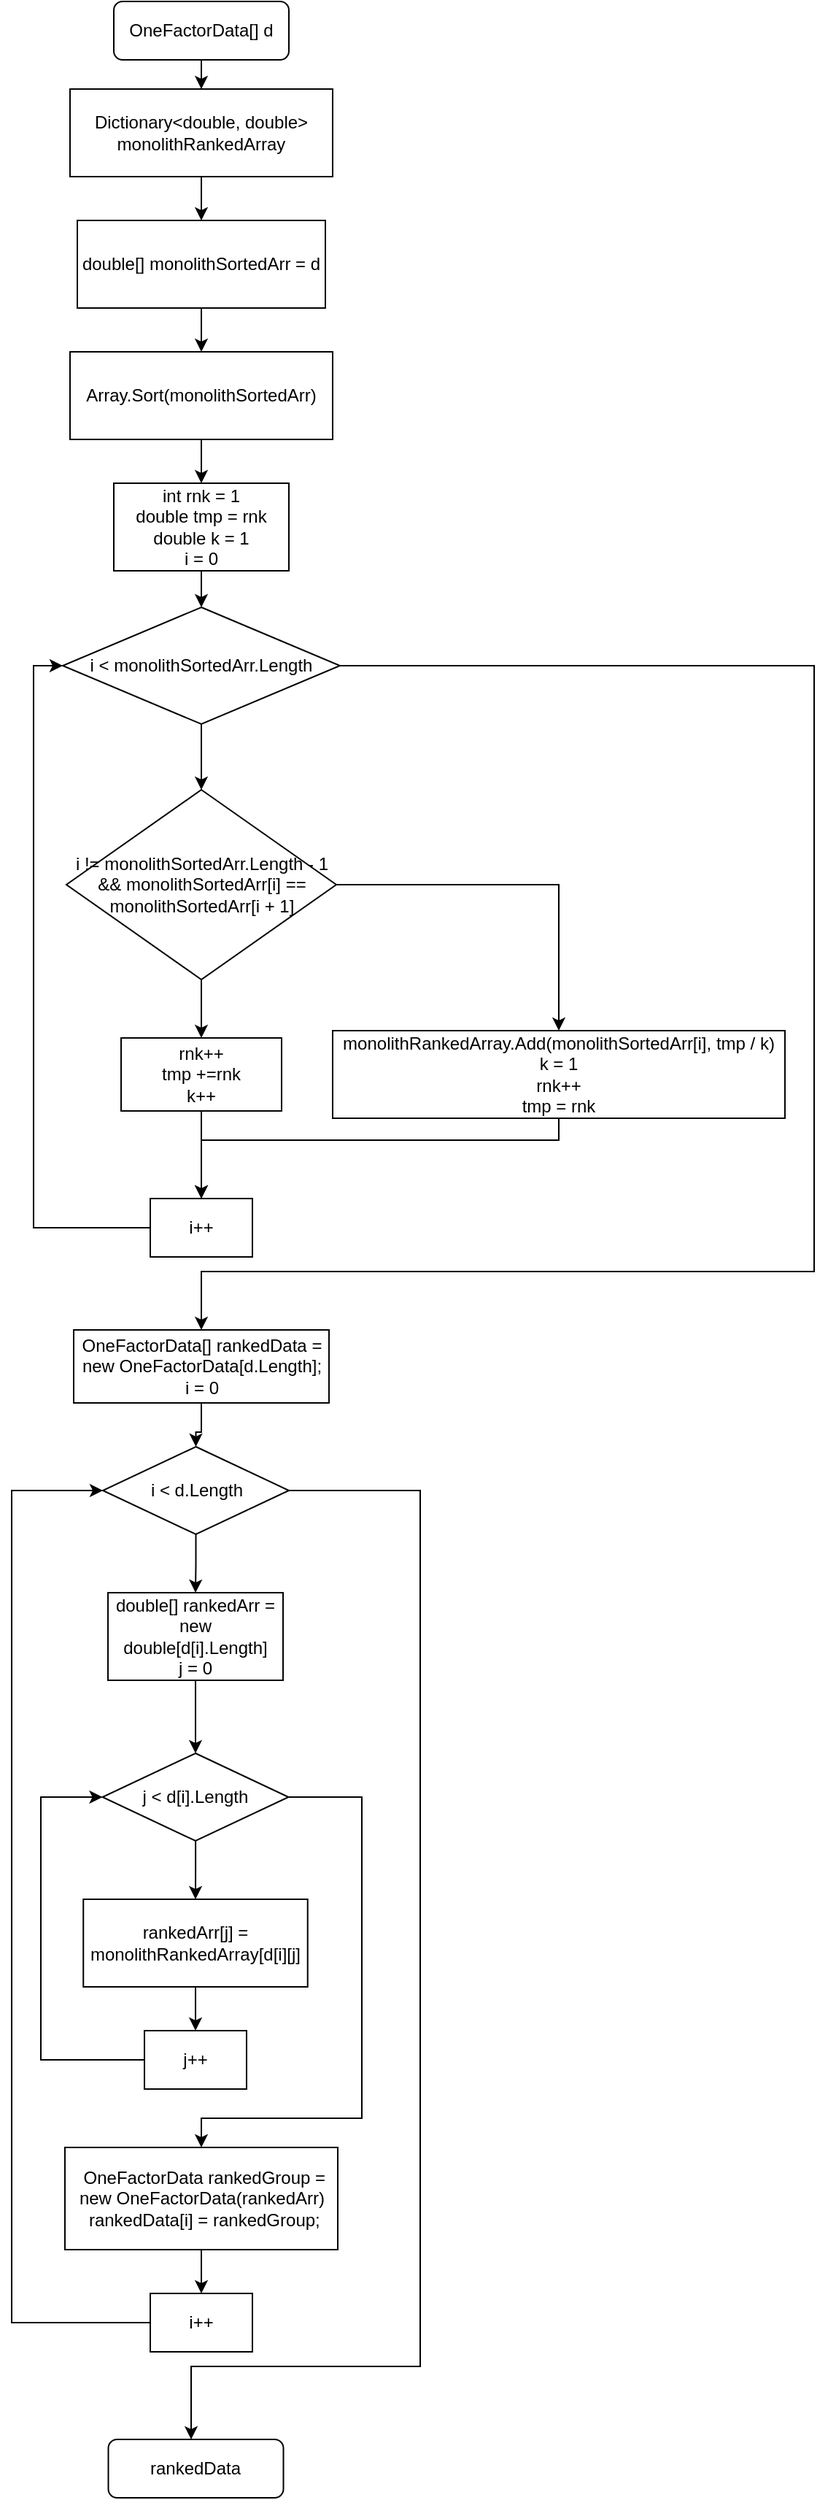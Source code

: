 <mxfile version="24.0.7" type="device">
  <diagram id="C5RBs43oDa-KdzZeNtuy" name="Page-1">
    <mxGraphModel dx="1434" dy="780" grid="1" gridSize="10" guides="1" tooltips="1" connect="1" arrows="1" fold="1" page="1" pageScale="1" pageWidth="827" pageHeight="1169" math="0" shadow="0">
      <root>
        <mxCell id="WIyWlLk6GJQsqaUBKTNV-0" />
        <mxCell id="WIyWlLk6GJQsqaUBKTNV-1" parent="WIyWlLk6GJQsqaUBKTNV-0" />
        <mxCell id="Gig1Gn8hlASIXGQ-HCuH-5" style="edgeStyle=orthogonalEdgeStyle;rounded=0;orthogonalLoop=1;jettySize=auto;html=1;" edge="1" parent="WIyWlLk6GJQsqaUBKTNV-1" source="WIyWlLk6GJQsqaUBKTNV-3" target="Gig1Gn8hlASIXGQ-HCuH-0">
          <mxGeometry relative="1" as="geometry" />
        </mxCell>
        <mxCell id="WIyWlLk6GJQsqaUBKTNV-3" value="OneFactorData[] d" style="rounded=1;whiteSpace=wrap;html=1;fontSize=12;glass=0;strokeWidth=1;shadow=0;" parent="WIyWlLk6GJQsqaUBKTNV-1" vertex="1">
          <mxGeometry x="160" y="90" width="120" height="40" as="geometry" />
        </mxCell>
        <mxCell id="Gig1Gn8hlASIXGQ-HCuH-2" style="edgeStyle=orthogonalEdgeStyle;rounded=0;orthogonalLoop=1;jettySize=auto;html=1;" edge="1" parent="WIyWlLk6GJQsqaUBKTNV-1" source="Gig1Gn8hlASIXGQ-HCuH-0" target="Gig1Gn8hlASIXGQ-HCuH-1">
          <mxGeometry relative="1" as="geometry" />
        </mxCell>
        <mxCell id="Gig1Gn8hlASIXGQ-HCuH-0" value="Dictionary&amp;lt;double, double&amp;gt; monolithRankedArray" style="rounded=0;whiteSpace=wrap;html=1;" vertex="1" parent="WIyWlLk6GJQsqaUBKTNV-1">
          <mxGeometry x="130" y="150" width="180" height="60" as="geometry" />
        </mxCell>
        <mxCell id="Gig1Gn8hlASIXGQ-HCuH-4" value="" style="edgeStyle=orthogonalEdgeStyle;rounded=0;orthogonalLoop=1;jettySize=auto;html=1;" edge="1" parent="WIyWlLk6GJQsqaUBKTNV-1" source="Gig1Gn8hlASIXGQ-HCuH-1" target="Gig1Gn8hlASIXGQ-HCuH-3">
          <mxGeometry relative="1" as="geometry" />
        </mxCell>
        <mxCell id="Gig1Gn8hlASIXGQ-HCuH-1" value="double[] monolithSortedArr = d" style="rounded=0;whiteSpace=wrap;html=1;" vertex="1" parent="WIyWlLk6GJQsqaUBKTNV-1">
          <mxGeometry x="135" y="240" width="170" height="60" as="geometry" />
        </mxCell>
        <mxCell id="Gig1Gn8hlASIXGQ-HCuH-7" style="edgeStyle=orthogonalEdgeStyle;rounded=0;orthogonalLoop=1;jettySize=auto;html=1;entryX=0.5;entryY=0;entryDx=0;entryDy=0;" edge="1" parent="WIyWlLk6GJQsqaUBKTNV-1" source="Gig1Gn8hlASIXGQ-HCuH-3" target="Gig1Gn8hlASIXGQ-HCuH-6">
          <mxGeometry relative="1" as="geometry" />
        </mxCell>
        <mxCell id="Gig1Gn8hlASIXGQ-HCuH-3" value="Array.Sort(monolithSortedArr)" style="whiteSpace=wrap;html=1;rounded=0;" vertex="1" parent="WIyWlLk6GJQsqaUBKTNV-1">
          <mxGeometry x="130" y="330" width="180" height="60" as="geometry" />
        </mxCell>
        <mxCell id="Gig1Gn8hlASIXGQ-HCuH-21" style="edgeStyle=orthogonalEdgeStyle;rounded=0;orthogonalLoop=1;jettySize=auto;html=1;" edge="1" parent="WIyWlLk6GJQsqaUBKTNV-1" source="Gig1Gn8hlASIXGQ-HCuH-6" target="Gig1Gn8hlASIXGQ-HCuH-8">
          <mxGeometry relative="1" as="geometry" />
        </mxCell>
        <mxCell id="Gig1Gn8hlASIXGQ-HCuH-6" value="&lt;div&gt;int rnk = 1&lt;/div&gt;&lt;div&gt;double tmp = rnk&lt;/div&gt;&lt;div&gt;double k = 1&lt;/div&gt;&lt;div&gt;i = 0&lt;/div&gt;" style="rounded=0;whiteSpace=wrap;html=1;" vertex="1" parent="WIyWlLk6GJQsqaUBKTNV-1">
          <mxGeometry x="160" y="420" width="120" height="60" as="geometry" />
        </mxCell>
        <mxCell id="Gig1Gn8hlASIXGQ-HCuH-11" style="edgeStyle=orthogonalEdgeStyle;rounded=0;orthogonalLoop=1;jettySize=auto;html=1;" edge="1" parent="WIyWlLk6GJQsqaUBKTNV-1" source="Gig1Gn8hlASIXGQ-HCuH-8" target="Gig1Gn8hlASIXGQ-HCuH-10">
          <mxGeometry relative="1" as="geometry" />
        </mxCell>
        <mxCell id="Gig1Gn8hlASIXGQ-HCuH-24" style="edgeStyle=orthogonalEdgeStyle;rounded=0;orthogonalLoop=1;jettySize=auto;html=1;" edge="1" parent="WIyWlLk6GJQsqaUBKTNV-1" source="Gig1Gn8hlASIXGQ-HCuH-8" target="Gig1Gn8hlASIXGQ-HCuH-23">
          <mxGeometry relative="1" as="geometry">
            <Array as="points">
              <mxPoint x="640" y="545" />
              <mxPoint x="640" y="960" />
              <mxPoint x="220" y="960" />
            </Array>
          </mxGeometry>
        </mxCell>
        <mxCell id="Gig1Gn8hlASIXGQ-HCuH-8" value="i &amp;lt; monolithSortedArr.Length" style="rhombus;whiteSpace=wrap;html=1;" vertex="1" parent="WIyWlLk6GJQsqaUBKTNV-1">
          <mxGeometry x="125" y="505" width="190" height="80" as="geometry" />
        </mxCell>
        <mxCell id="Gig1Gn8hlASIXGQ-HCuH-22" style="edgeStyle=orthogonalEdgeStyle;rounded=0;orthogonalLoop=1;jettySize=auto;html=1;entryX=0;entryY=0.5;entryDx=0;entryDy=0;" edge="1" parent="WIyWlLk6GJQsqaUBKTNV-1" source="Gig1Gn8hlASIXGQ-HCuH-9" target="Gig1Gn8hlASIXGQ-HCuH-8">
          <mxGeometry relative="1" as="geometry">
            <Array as="points">
              <mxPoint x="105" y="930" />
              <mxPoint x="105" y="545" />
            </Array>
          </mxGeometry>
        </mxCell>
        <mxCell id="Gig1Gn8hlASIXGQ-HCuH-9" value="i++" style="rounded=0;whiteSpace=wrap;html=1;" vertex="1" parent="WIyWlLk6GJQsqaUBKTNV-1">
          <mxGeometry x="185" y="910" width="70" height="40" as="geometry" />
        </mxCell>
        <mxCell id="Gig1Gn8hlASIXGQ-HCuH-13" style="edgeStyle=orthogonalEdgeStyle;rounded=0;orthogonalLoop=1;jettySize=auto;html=1;" edge="1" parent="WIyWlLk6GJQsqaUBKTNV-1" source="Gig1Gn8hlASIXGQ-HCuH-10" target="Gig1Gn8hlASIXGQ-HCuH-12">
          <mxGeometry relative="1" as="geometry" />
        </mxCell>
        <mxCell id="Gig1Gn8hlASIXGQ-HCuH-15" style="edgeStyle=orthogonalEdgeStyle;rounded=0;orthogonalLoop=1;jettySize=auto;html=1;" edge="1" parent="WIyWlLk6GJQsqaUBKTNV-1" source="Gig1Gn8hlASIXGQ-HCuH-10" target="Gig1Gn8hlASIXGQ-HCuH-14">
          <mxGeometry relative="1" as="geometry">
            <Array as="points">
              <mxPoint x="465" y="695" />
            </Array>
          </mxGeometry>
        </mxCell>
        <mxCell id="Gig1Gn8hlASIXGQ-HCuH-10" value="i != monolithSortedArr.Length - 1 &amp;amp;&amp;amp; monolithSortedArr[i] == monolithSortedArr[i + 1]" style="rhombus;whiteSpace=wrap;html=1;" vertex="1" parent="WIyWlLk6GJQsqaUBKTNV-1">
          <mxGeometry x="127.5" y="630" width="185" height="130" as="geometry" />
        </mxCell>
        <mxCell id="Gig1Gn8hlASIXGQ-HCuH-16" style="edgeStyle=orthogonalEdgeStyle;rounded=0;orthogonalLoop=1;jettySize=auto;html=1;entryX=0.5;entryY=0;entryDx=0;entryDy=0;" edge="1" parent="WIyWlLk6GJQsqaUBKTNV-1" source="Gig1Gn8hlASIXGQ-HCuH-12" target="Gig1Gn8hlASIXGQ-HCuH-9">
          <mxGeometry relative="1" as="geometry" />
        </mxCell>
        <mxCell id="Gig1Gn8hlASIXGQ-HCuH-12" value="rnk++&lt;div&gt;tmp +=rnk&lt;/div&gt;&lt;div&gt;k++&lt;/div&gt;" style="rounded=0;whiteSpace=wrap;html=1;" vertex="1" parent="WIyWlLk6GJQsqaUBKTNV-1">
          <mxGeometry x="165" y="800" width="110" height="50" as="geometry" />
        </mxCell>
        <mxCell id="Gig1Gn8hlASIXGQ-HCuH-20" style="edgeStyle=orthogonalEdgeStyle;rounded=0;orthogonalLoop=1;jettySize=auto;html=1;entryX=0.5;entryY=0;entryDx=0;entryDy=0;" edge="1" parent="WIyWlLk6GJQsqaUBKTNV-1" source="Gig1Gn8hlASIXGQ-HCuH-14" target="Gig1Gn8hlASIXGQ-HCuH-9">
          <mxGeometry relative="1" as="geometry">
            <Array as="points">
              <mxPoint x="465" y="870" />
              <mxPoint x="220" y="870" />
            </Array>
          </mxGeometry>
        </mxCell>
        <mxCell id="Gig1Gn8hlASIXGQ-HCuH-14" value="monolithRankedArray.Add(monolithSortedArr[i], tmp / k)&lt;div&gt;k = 1&lt;/div&gt;&lt;div&gt;rnk++&lt;/div&gt;&lt;div&gt;tmp = rnk&lt;/div&gt;" style="rounded=0;whiteSpace=wrap;html=1;" vertex="1" parent="WIyWlLk6GJQsqaUBKTNV-1">
          <mxGeometry x="310" y="795" width="310" height="60" as="geometry" />
        </mxCell>
        <mxCell id="Gig1Gn8hlASIXGQ-HCuH-26" style="edgeStyle=orthogonalEdgeStyle;rounded=0;orthogonalLoop=1;jettySize=auto;html=1;" edge="1" parent="WIyWlLk6GJQsqaUBKTNV-1" source="Gig1Gn8hlASIXGQ-HCuH-23" target="Gig1Gn8hlASIXGQ-HCuH-25">
          <mxGeometry relative="1" as="geometry" />
        </mxCell>
        <mxCell id="Gig1Gn8hlASIXGQ-HCuH-23" value="&lt;div&gt;OneFactorData[] rankedData = new OneFactorData[d.Length];&lt;br&gt;&lt;/div&gt;i = 0" style="rounded=0;whiteSpace=wrap;html=1;" vertex="1" parent="WIyWlLk6GJQsqaUBKTNV-1">
          <mxGeometry x="132.5" y="1000" width="175" height="50" as="geometry" />
        </mxCell>
        <mxCell id="Gig1Gn8hlASIXGQ-HCuH-29" style="edgeStyle=orthogonalEdgeStyle;rounded=0;orthogonalLoop=1;jettySize=auto;html=1;" edge="1" parent="WIyWlLk6GJQsqaUBKTNV-1" source="Gig1Gn8hlASIXGQ-HCuH-25" target="Gig1Gn8hlASIXGQ-HCuH-28">
          <mxGeometry relative="1" as="geometry" />
        </mxCell>
        <mxCell id="Gig1Gn8hlASIXGQ-HCuH-46" style="edgeStyle=orthogonalEdgeStyle;rounded=0;orthogonalLoop=1;jettySize=auto;html=1;" edge="1" parent="WIyWlLk6GJQsqaUBKTNV-1" source="Gig1Gn8hlASIXGQ-HCuH-25" target="Gig1Gn8hlASIXGQ-HCuH-45">
          <mxGeometry relative="1" as="geometry">
            <Array as="points">
              <mxPoint x="370" y="1110" />
              <mxPoint x="370" y="1710" />
              <mxPoint x="213" y="1710" />
            </Array>
          </mxGeometry>
        </mxCell>
        <mxCell id="Gig1Gn8hlASIXGQ-HCuH-25" value="i &amp;lt; d.Length" style="rhombus;whiteSpace=wrap;html=1;" vertex="1" parent="WIyWlLk6GJQsqaUBKTNV-1">
          <mxGeometry x="152.5" y="1080" width="127.5" height="60" as="geometry" />
        </mxCell>
        <mxCell id="Gig1Gn8hlASIXGQ-HCuH-44" style="edgeStyle=orthogonalEdgeStyle;rounded=0;orthogonalLoop=1;jettySize=auto;html=1;entryX=0;entryY=0.5;entryDx=0;entryDy=0;" edge="1" parent="WIyWlLk6GJQsqaUBKTNV-1" source="Gig1Gn8hlASIXGQ-HCuH-27" target="Gig1Gn8hlASIXGQ-HCuH-25">
          <mxGeometry relative="1" as="geometry">
            <Array as="points">
              <mxPoint x="90" y="1680" />
              <mxPoint x="90" y="1110" />
            </Array>
          </mxGeometry>
        </mxCell>
        <mxCell id="Gig1Gn8hlASIXGQ-HCuH-27" value="i++" style="rounded=0;whiteSpace=wrap;html=1;" vertex="1" parent="WIyWlLk6GJQsqaUBKTNV-1">
          <mxGeometry x="185" y="1660" width="70" height="40" as="geometry" />
        </mxCell>
        <mxCell id="Gig1Gn8hlASIXGQ-HCuH-32" style="edgeStyle=orthogonalEdgeStyle;rounded=0;orthogonalLoop=1;jettySize=auto;html=1;entryX=0.5;entryY=0;entryDx=0;entryDy=0;" edge="1" parent="WIyWlLk6GJQsqaUBKTNV-1" source="Gig1Gn8hlASIXGQ-HCuH-28" target="Gig1Gn8hlASIXGQ-HCuH-31">
          <mxGeometry relative="1" as="geometry" />
        </mxCell>
        <mxCell id="Gig1Gn8hlASIXGQ-HCuH-28" value="double[] rankedArr = new double[d[i].Length]&lt;div&gt;j = 0&lt;/div&gt;" style="rounded=0;whiteSpace=wrap;html=1;" vertex="1" parent="WIyWlLk6GJQsqaUBKTNV-1">
          <mxGeometry x="156" y="1180" width="120" height="60" as="geometry" />
        </mxCell>
        <mxCell id="Gig1Gn8hlASIXGQ-HCuH-36" style="edgeStyle=orthogonalEdgeStyle;rounded=0;orthogonalLoop=1;jettySize=auto;html=1;entryX=0.5;entryY=0;entryDx=0;entryDy=0;" edge="1" parent="WIyWlLk6GJQsqaUBKTNV-1" source="Gig1Gn8hlASIXGQ-HCuH-31" target="Gig1Gn8hlASIXGQ-HCuH-34">
          <mxGeometry relative="1" as="geometry" />
        </mxCell>
        <mxCell id="Gig1Gn8hlASIXGQ-HCuH-42" style="edgeStyle=orthogonalEdgeStyle;rounded=0;orthogonalLoop=1;jettySize=auto;html=1;" edge="1" parent="WIyWlLk6GJQsqaUBKTNV-1" source="Gig1Gn8hlASIXGQ-HCuH-31" target="Gig1Gn8hlASIXGQ-HCuH-41">
          <mxGeometry relative="1" as="geometry">
            <Array as="points">
              <mxPoint x="330" y="1320" />
              <mxPoint x="330" y="1540" />
              <mxPoint x="220" y="1540" />
            </Array>
          </mxGeometry>
        </mxCell>
        <mxCell id="Gig1Gn8hlASIXGQ-HCuH-31" value="j &amp;lt; d[i].Length" style="rhombus;whiteSpace=wrap;html=1;" vertex="1" parent="WIyWlLk6GJQsqaUBKTNV-1">
          <mxGeometry x="152.25" y="1290" width="127.5" height="60" as="geometry" />
        </mxCell>
        <mxCell id="Gig1Gn8hlASIXGQ-HCuH-38" style="edgeStyle=orthogonalEdgeStyle;rounded=0;orthogonalLoop=1;jettySize=auto;html=1;entryX=0;entryY=0.5;entryDx=0;entryDy=0;" edge="1" parent="WIyWlLk6GJQsqaUBKTNV-1" source="Gig1Gn8hlASIXGQ-HCuH-33" target="Gig1Gn8hlASIXGQ-HCuH-31">
          <mxGeometry relative="1" as="geometry">
            <Array as="points">
              <mxPoint x="110" y="1500" />
              <mxPoint x="110" y="1320" />
            </Array>
          </mxGeometry>
        </mxCell>
        <mxCell id="Gig1Gn8hlASIXGQ-HCuH-33" value="j++" style="rounded=0;whiteSpace=wrap;html=1;" vertex="1" parent="WIyWlLk6GJQsqaUBKTNV-1">
          <mxGeometry x="180.99" y="1480" width="70" height="40" as="geometry" />
        </mxCell>
        <mxCell id="Gig1Gn8hlASIXGQ-HCuH-37" style="edgeStyle=orthogonalEdgeStyle;rounded=0;orthogonalLoop=1;jettySize=auto;html=1;" edge="1" parent="WIyWlLk6GJQsqaUBKTNV-1" source="Gig1Gn8hlASIXGQ-HCuH-34" target="Gig1Gn8hlASIXGQ-HCuH-33">
          <mxGeometry relative="1" as="geometry" />
        </mxCell>
        <mxCell id="Gig1Gn8hlASIXGQ-HCuH-34" value="rankedArr[j] = monolithRankedArray[d[i][j]" style="rounded=0;whiteSpace=wrap;html=1;" vertex="1" parent="WIyWlLk6GJQsqaUBKTNV-1">
          <mxGeometry x="139.12" y="1390" width="153.75" height="60" as="geometry" />
        </mxCell>
        <mxCell id="Gig1Gn8hlASIXGQ-HCuH-43" style="edgeStyle=orthogonalEdgeStyle;rounded=0;orthogonalLoop=1;jettySize=auto;html=1;" edge="1" parent="WIyWlLk6GJQsqaUBKTNV-1" source="Gig1Gn8hlASIXGQ-HCuH-41" target="Gig1Gn8hlASIXGQ-HCuH-27">
          <mxGeometry relative="1" as="geometry" />
        </mxCell>
        <mxCell id="Gig1Gn8hlASIXGQ-HCuH-41" value="&lt;div&gt;&amp;nbsp;OneFactorData rankedGroup = new OneFactorData(rankedArr)&lt;/div&gt;&lt;div&gt;&amp;nbsp;rankedData[i] = rankedGroup;&lt;/div&gt;" style="rounded=0;whiteSpace=wrap;html=1;" vertex="1" parent="WIyWlLk6GJQsqaUBKTNV-1">
          <mxGeometry x="126.5" y="1560" width="187" height="70" as="geometry" />
        </mxCell>
        <mxCell id="Gig1Gn8hlASIXGQ-HCuH-45" value="rankedData" style="rounded=1;whiteSpace=wrap;html=1;fontSize=12;glass=0;strokeWidth=1;shadow=0;" vertex="1" parent="WIyWlLk6GJQsqaUBKTNV-1">
          <mxGeometry x="156.25" y="1760" width="120" height="40" as="geometry" />
        </mxCell>
      </root>
    </mxGraphModel>
  </diagram>
</mxfile>
